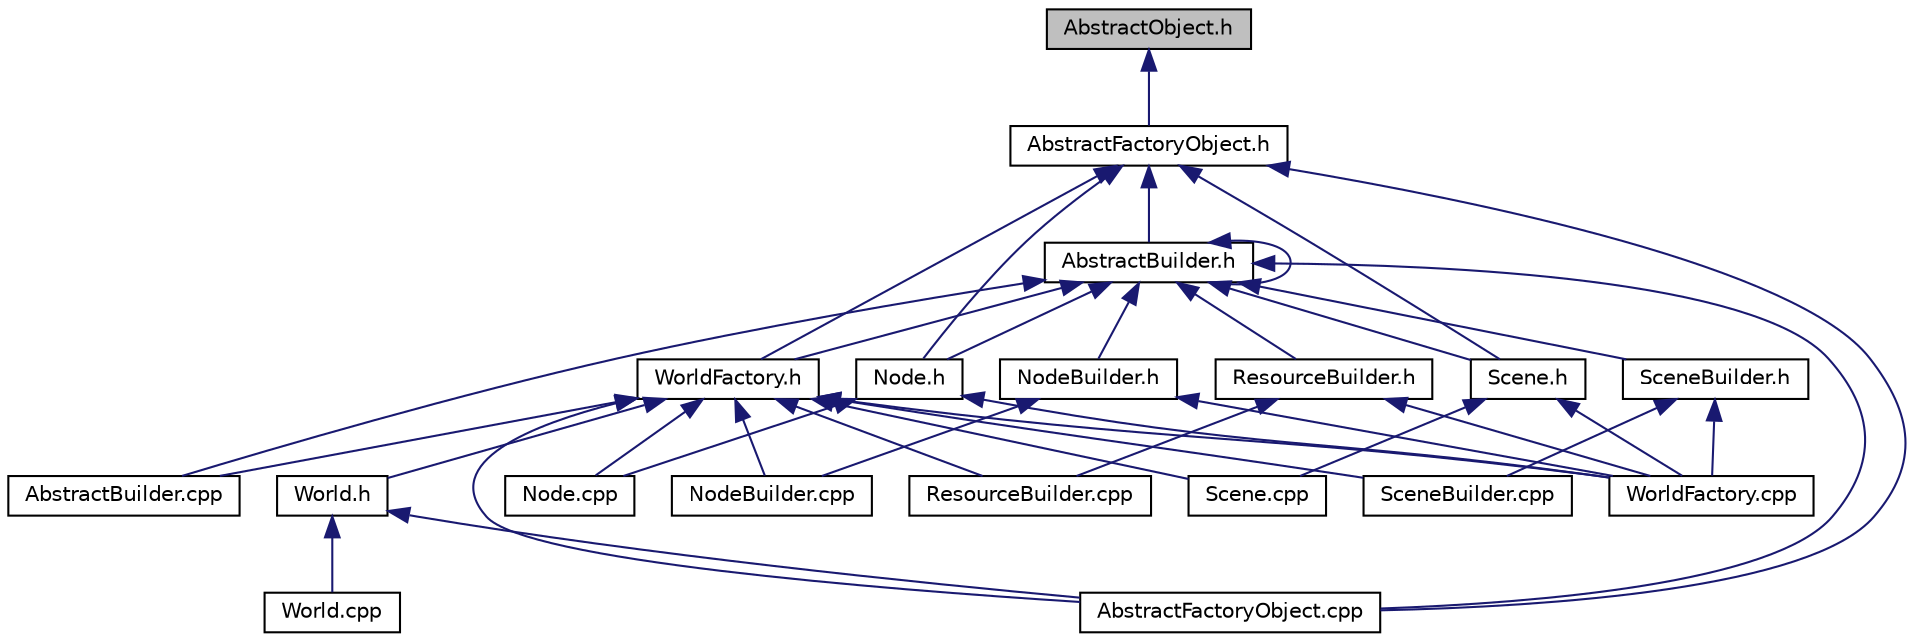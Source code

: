 digraph "AbstractObject.h"
{
  edge [fontname="Helvetica",fontsize="10",labelfontname="Helvetica",labelfontsize="10"];
  node [fontname="Helvetica",fontsize="10",shape=record];
  Node1 [label="AbstractObject.h",height=0.2,width=0.4,color="black", fillcolor="grey75", style="filled", fontcolor="black"];
  Node1 -> Node2 [dir="back",color="midnightblue",fontsize="10",style="solid"];
  Node2 [label="AbstractFactoryObject.h",height=0.2,width=0.4,color="black", fillcolor="white", style="filled",URL="$_abstract_factory_object_8h.html"];
  Node2 -> Node3 [dir="back",color="midnightblue",fontsize="10",style="solid"];
  Node3 [label="AbstractBuilder.h",height=0.2,width=0.4,color="black", fillcolor="white", style="filled",URL="$_abstract_builder_8h.html"];
  Node3 -> Node4 [dir="back",color="midnightblue",fontsize="10",style="solid"];
  Node4 [label="AbstractBuilder.cpp",height=0.2,width=0.4,color="black", fillcolor="white", style="filled",URL="$_abstract_builder_8cpp.html"];
  Node3 -> Node3 [dir="back",color="midnightblue",fontsize="10",style="solid"];
  Node3 -> Node5 [dir="back",color="midnightblue",fontsize="10",style="solid"];
  Node5 [label="WorldFactory.h",height=0.2,width=0.4,color="black", fillcolor="white", style="filled",URL="$_world_factory_8h.html"];
  Node5 -> Node4 [dir="back",color="midnightblue",fontsize="10",style="solid"];
  Node5 -> Node6 [dir="back",color="midnightblue",fontsize="10",style="solid"];
  Node6 [label="World.h",height=0.2,width=0.4,color="black", fillcolor="white", style="filled",URL="$_world_8h.html"];
  Node6 -> Node7 [dir="back",color="midnightblue",fontsize="10",style="solid"];
  Node7 [label="AbstractFactoryObject.cpp",height=0.2,width=0.4,color="black", fillcolor="white", style="filled",URL="$_abstract_factory_object_8cpp.html"];
  Node6 -> Node8 [dir="back",color="midnightblue",fontsize="10",style="solid"];
  Node8 [label="World.cpp",height=0.2,width=0.4,color="black", fillcolor="white", style="filled",URL="$_world_8cpp.html"];
  Node5 -> Node7 [dir="back",color="midnightblue",fontsize="10",style="solid"];
  Node5 -> Node9 [dir="back",color="midnightblue",fontsize="10",style="solid"];
  Node9 [label="Node.cpp",height=0.2,width=0.4,color="black", fillcolor="white", style="filled",URL="$_node_8cpp.html"];
  Node5 -> Node10 [dir="back",color="midnightblue",fontsize="10",style="solid"];
  Node10 [label="NodeBuilder.cpp",height=0.2,width=0.4,color="black", fillcolor="white", style="filled",URL="$_node_builder_8cpp.html"];
  Node5 -> Node11 [dir="back",color="midnightblue",fontsize="10",style="solid"];
  Node11 [label="ResourceBuilder.cpp",height=0.2,width=0.4,color="black", fillcolor="white", style="filled",URL="$_resource_builder_8cpp.html"];
  Node5 -> Node12 [dir="back",color="midnightblue",fontsize="10",style="solid"];
  Node12 [label="Scene.cpp",height=0.2,width=0.4,color="black", fillcolor="white", style="filled",URL="$_scene_8cpp.html"];
  Node5 -> Node13 [dir="back",color="midnightblue",fontsize="10",style="solid"];
  Node13 [label="SceneBuilder.cpp",height=0.2,width=0.4,color="black", fillcolor="white", style="filled",URL="$_scene_builder_8cpp.html"];
  Node5 -> Node14 [dir="back",color="midnightblue",fontsize="10",style="solid"];
  Node14 [label="WorldFactory.cpp",height=0.2,width=0.4,color="black", fillcolor="white", style="filled",URL="$_world_factory_8cpp.html"];
  Node3 -> Node7 [dir="back",color="midnightblue",fontsize="10",style="solid"];
  Node3 -> Node15 [dir="back",color="midnightblue",fontsize="10",style="solid"];
  Node15 [label="Node.h",height=0.2,width=0.4,color="black", fillcolor="white", style="filled",URL="$_node_8h.html"];
  Node15 -> Node9 [dir="back",color="midnightblue",fontsize="10",style="solid"];
  Node15 -> Node14 [dir="back",color="midnightblue",fontsize="10",style="solid"];
  Node3 -> Node16 [dir="back",color="midnightblue",fontsize="10",style="solid"];
  Node16 [label="NodeBuilder.h",height=0.2,width=0.4,color="black", fillcolor="white", style="filled",URL="$_node_builder_8h.html"];
  Node16 -> Node10 [dir="back",color="midnightblue",fontsize="10",style="solid"];
  Node16 -> Node14 [dir="back",color="midnightblue",fontsize="10",style="solid"];
  Node3 -> Node17 [dir="back",color="midnightblue",fontsize="10",style="solid"];
  Node17 [label="ResourceBuilder.h",height=0.2,width=0.4,color="black", fillcolor="white", style="filled",URL="$_resource_builder_8h.html"];
  Node17 -> Node11 [dir="back",color="midnightblue",fontsize="10",style="solid"];
  Node17 -> Node14 [dir="back",color="midnightblue",fontsize="10",style="solid"];
  Node3 -> Node18 [dir="back",color="midnightblue",fontsize="10",style="solid"];
  Node18 [label="Scene.h",height=0.2,width=0.4,color="black", fillcolor="white", style="filled",URL="$_scene_8h.html"];
  Node18 -> Node12 [dir="back",color="midnightblue",fontsize="10",style="solid"];
  Node18 -> Node14 [dir="back",color="midnightblue",fontsize="10",style="solid"];
  Node3 -> Node19 [dir="back",color="midnightblue",fontsize="10",style="solid"];
  Node19 [label="SceneBuilder.h",height=0.2,width=0.4,color="black", fillcolor="white", style="filled",URL="$_scene_builder_8h.html"];
  Node19 -> Node13 [dir="back",color="midnightblue",fontsize="10",style="solid"];
  Node19 -> Node14 [dir="back",color="midnightblue",fontsize="10",style="solid"];
  Node2 -> Node5 [dir="back",color="midnightblue",fontsize="10",style="solid"];
  Node2 -> Node7 [dir="back",color="midnightblue",fontsize="10",style="solid"];
  Node2 -> Node15 [dir="back",color="midnightblue",fontsize="10",style="solid"];
  Node2 -> Node18 [dir="back",color="midnightblue",fontsize="10",style="solid"];
}
